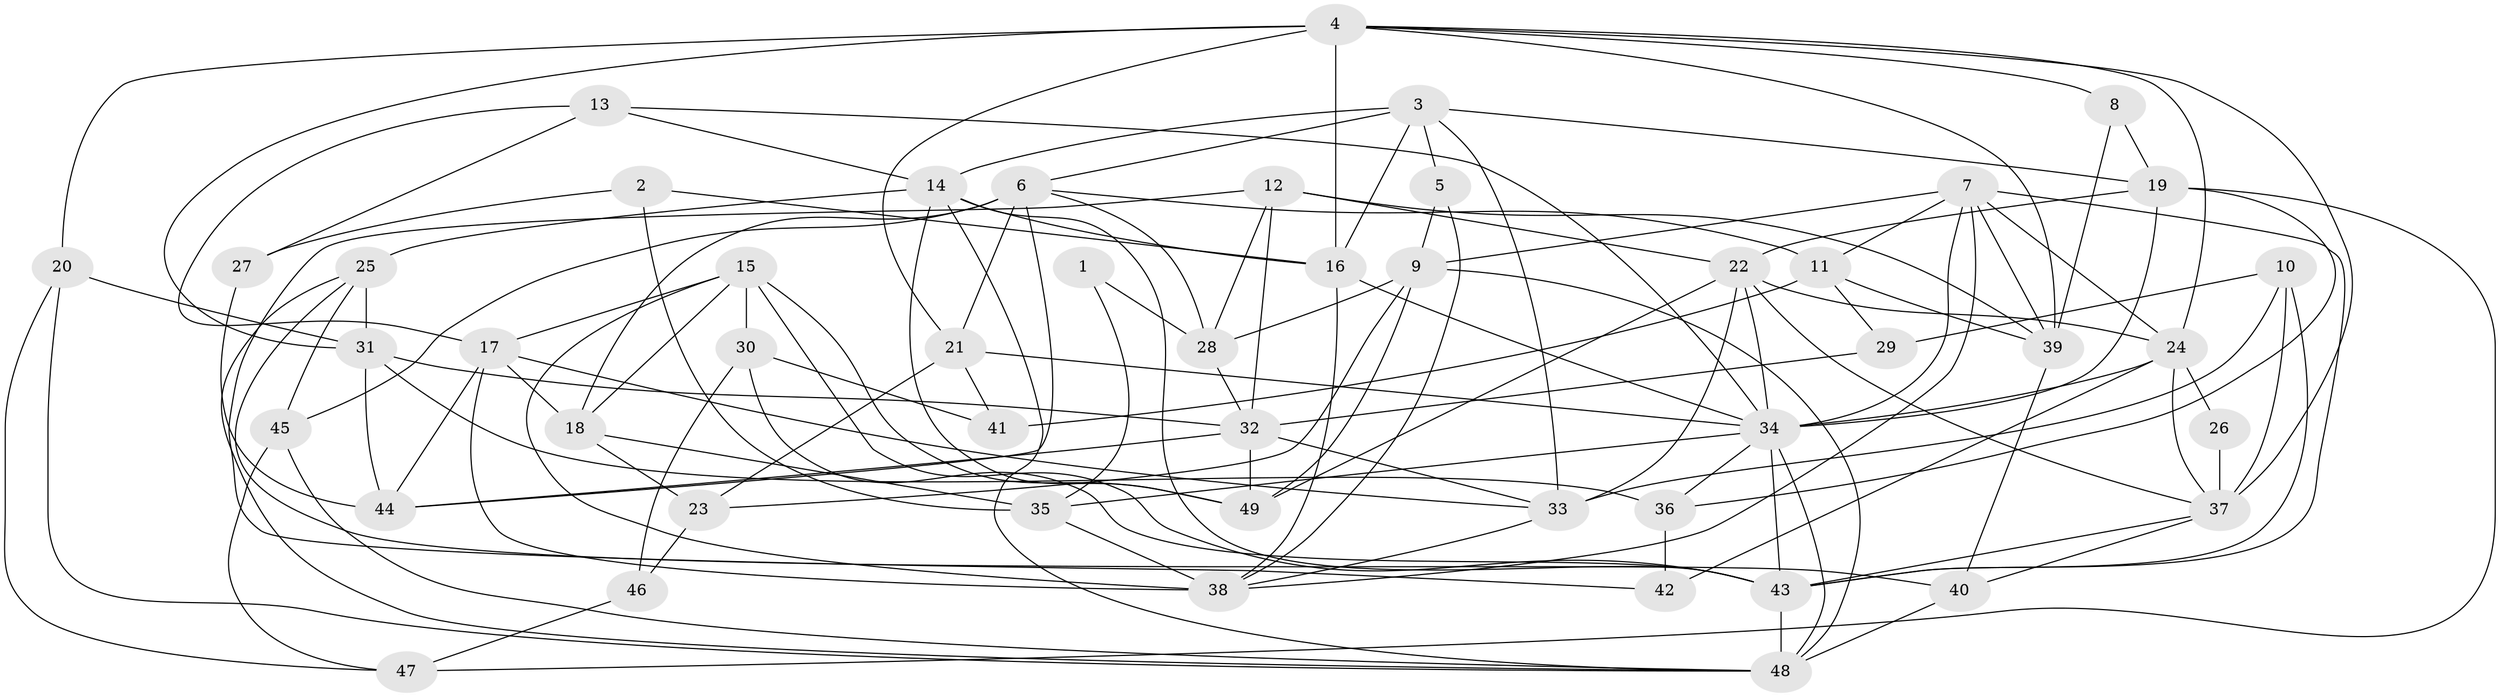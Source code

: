 // original degree distribution, {4: 0.32653061224489793, 2: 0.14285714285714285, 3: 0.24489795918367346, 5: 0.17346938775510204, 10: 0.01020408163265306, 7: 0.030612244897959183, 6: 0.04081632653061224, 8: 0.030612244897959183}
// Generated by graph-tools (version 1.1) at 2025/02/03/09/25 03:02:09]
// undirected, 49 vertices, 127 edges
graph export_dot {
graph [start="1"]
  node [color=gray90,style=filled];
  1;
  2;
  3;
  4;
  5;
  6;
  7;
  8;
  9;
  10;
  11;
  12;
  13;
  14;
  15;
  16;
  17;
  18;
  19;
  20;
  21;
  22;
  23;
  24;
  25;
  26;
  27;
  28;
  29;
  30;
  31;
  32;
  33;
  34;
  35;
  36;
  37;
  38;
  39;
  40;
  41;
  42;
  43;
  44;
  45;
  46;
  47;
  48;
  49;
  1 -- 28 [weight=1.0];
  1 -- 35 [weight=1.0];
  2 -- 16 [weight=1.0];
  2 -- 27 [weight=1.0];
  2 -- 35 [weight=1.0];
  3 -- 5 [weight=1.0];
  3 -- 6 [weight=1.0];
  3 -- 14 [weight=1.0];
  3 -- 16 [weight=1.0];
  3 -- 19 [weight=1.0];
  3 -- 33 [weight=1.0];
  4 -- 8 [weight=1.0];
  4 -- 16 [weight=1.0];
  4 -- 20 [weight=1.0];
  4 -- 21 [weight=2.0];
  4 -- 24 [weight=1.0];
  4 -- 31 [weight=1.0];
  4 -- 37 [weight=1.0];
  4 -- 39 [weight=1.0];
  5 -- 9 [weight=1.0];
  5 -- 38 [weight=1.0];
  6 -- 11 [weight=1.0];
  6 -- 18 [weight=1.0];
  6 -- 21 [weight=1.0];
  6 -- 28 [weight=1.0];
  6 -- 44 [weight=1.0];
  6 -- 45 [weight=1.0];
  7 -- 9 [weight=1.0];
  7 -- 11 [weight=1.0];
  7 -- 24 [weight=1.0];
  7 -- 34 [weight=1.0];
  7 -- 38 [weight=1.0];
  7 -- 39 [weight=1.0];
  7 -- 43 [weight=1.0];
  8 -- 19 [weight=1.0];
  8 -- 39 [weight=1.0];
  9 -- 23 [weight=1.0];
  9 -- 28 [weight=1.0];
  9 -- 48 [weight=1.0];
  9 -- 49 [weight=1.0];
  10 -- 29 [weight=1.0];
  10 -- 33 [weight=1.0];
  10 -- 37 [weight=1.0];
  10 -- 43 [weight=1.0];
  11 -- 29 [weight=2.0];
  11 -- 39 [weight=1.0];
  11 -- 41 [weight=1.0];
  12 -- 22 [weight=1.0];
  12 -- 28 [weight=1.0];
  12 -- 32 [weight=2.0];
  12 -- 39 [weight=1.0];
  12 -- 42 [weight=1.0];
  13 -- 14 [weight=1.0];
  13 -- 17 [weight=1.0];
  13 -- 27 [weight=1.0];
  13 -- 34 [weight=1.0];
  14 -- 16 [weight=1.0];
  14 -- 25 [weight=1.0];
  14 -- 43 [weight=1.0];
  14 -- 48 [weight=1.0];
  14 -- 49 [weight=1.0];
  15 -- 17 [weight=1.0];
  15 -- 18 [weight=1.0];
  15 -- 30 [weight=1.0];
  15 -- 38 [weight=1.0];
  15 -- 43 [weight=1.0];
  15 -- 49 [weight=2.0];
  16 -- 34 [weight=1.0];
  16 -- 38 [weight=1.0];
  17 -- 18 [weight=1.0];
  17 -- 33 [weight=1.0];
  17 -- 38 [weight=1.0];
  17 -- 44 [weight=2.0];
  18 -- 23 [weight=1.0];
  18 -- 35 [weight=1.0];
  19 -- 22 [weight=2.0];
  19 -- 34 [weight=1.0];
  19 -- 36 [weight=1.0];
  19 -- 47 [weight=1.0];
  20 -- 31 [weight=1.0];
  20 -- 47 [weight=1.0];
  20 -- 48 [weight=1.0];
  21 -- 23 [weight=1.0];
  21 -- 34 [weight=1.0];
  21 -- 41 [weight=1.0];
  22 -- 24 [weight=1.0];
  22 -- 33 [weight=1.0];
  22 -- 34 [weight=1.0];
  22 -- 37 [weight=1.0];
  22 -- 49 [weight=1.0];
  23 -- 46 [weight=1.0];
  24 -- 26 [weight=1.0];
  24 -- 34 [weight=1.0];
  24 -- 37 [weight=1.0];
  24 -- 42 [weight=1.0];
  25 -- 31 [weight=1.0];
  25 -- 40 [weight=1.0];
  25 -- 45 [weight=1.0];
  25 -- 48 [weight=1.0];
  26 -- 37 [weight=5.0];
  27 -- 44 [weight=1.0];
  28 -- 32 [weight=1.0];
  29 -- 32 [weight=1.0];
  30 -- 41 [weight=1.0];
  30 -- 43 [weight=1.0];
  30 -- 46 [weight=1.0];
  31 -- 32 [weight=1.0];
  31 -- 36 [weight=1.0];
  31 -- 44 [weight=2.0];
  32 -- 33 [weight=1.0];
  32 -- 44 [weight=2.0];
  32 -- 49 [weight=1.0];
  33 -- 38 [weight=1.0];
  34 -- 35 [weight=1.0];
  34 -- 36 [weight=1.0];
  34 -- 43 [weight=1.0];
  34 -- 48 [weight=1.0];
  35 -- 38 [weight=2.0];
  36 -- 42 [weight=1.0];
  37 -- 40 [weight=1.0];
  37 -- 43 [weight=2.0];
  39 -- 40 [weight=1.0];
  40 -- 48 [weight=2.0];
  43 -- 48 [weight=1.0];
  45 -- 47 [weight=1.0];
  45 -- 48 [weight=1.0];
  46 -- 47 [weight=1.0];
}

